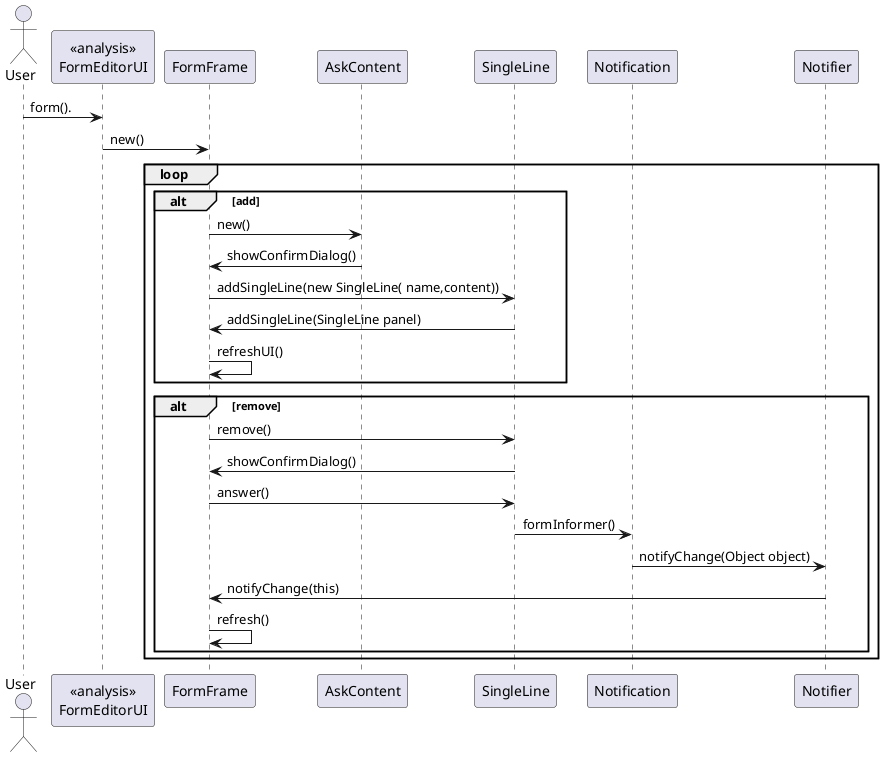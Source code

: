 @startuml doc-files/forms_editor_design.png

actor User
participant "<<analysis>>\nFormEditorUI" as FormEditorUI



User->FormEditorUI: form().
FormEditorUI->FormFrame: new()
loop
alt add
FormFrame->AskContent: new()
AskContent->FormFrame: showConfirmDialog()
FormFrame->SingleLine: addSingleLine(new SingleLine( name,content))
SingleLine->FormFrame: addSingleLine(SingleLine panel)
FormFrame->FormFrame:  refreshUI()
end
alt remove
FormFrame->SingleLine: remove()
SingleLine->FormFrame: showConfirmDialog()
FormFrame->SingleLine: answer()
SingleLine->Notification:formInformer() 
Notification->Notifier: notifyChange(Object object)

Notifier->FormFrame: notifyChange(this)
FormFrame->FormFrame: refresh()
end

end

@enduml